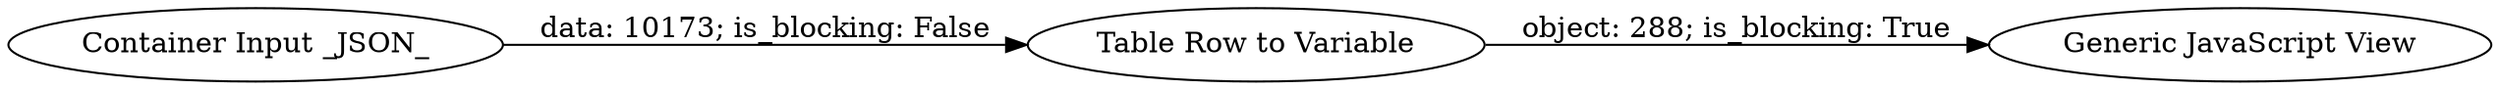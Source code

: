 digraph {
	"1855731082791260710_3" [label="Table Row to Variable"]
	"1855731082791260710_5" [label="Generic JavaScript View"]
	"1855731082791260710_1" [label="Container Input _JSON_"]
	"1855731082791260710_1" -> "1855731082791260710_3" [label="data: 10173; is_blocking: False"]
	"1855731082791260710_3" -> "1855731082791260710_5" [label="object: 288; is_blocking: True"]
	rankdir=LR
}
